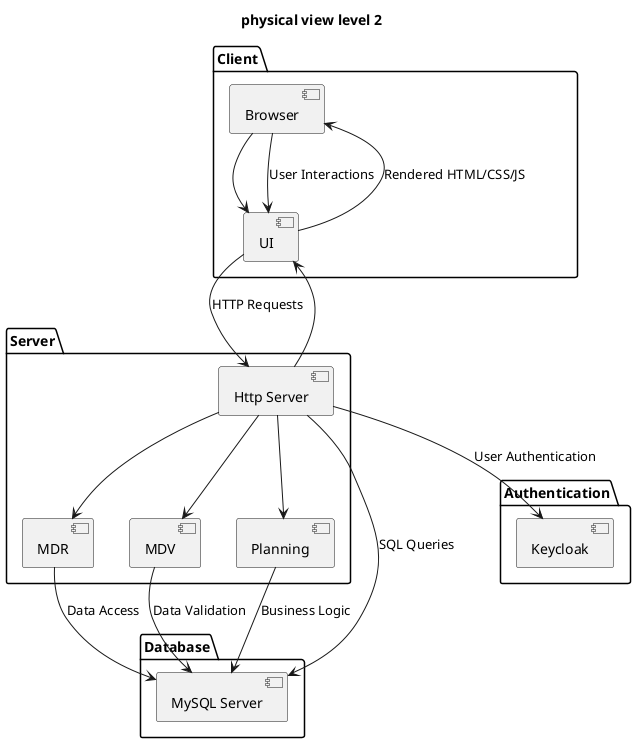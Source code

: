 @startuml namespace physical view level 2
title physical view level 2

package "Client" {
    [Browser] --> [UI]
}

package "Server" {
    [Http Server] --> [MDR]
    [Http Server] --> [MDV]
    [Http Server] --> [Planning]
    [Http Server] --> [UI]
}

package "Database" {
    [MySQL Server]
}

[UI] --> [Http Server] : HTTP Requests
[Http Server] --> [MySQL Server] : SQL Queries

[Browser] --> [UI] : User Interactions
[UI] --> [Browser] : Rendered HTML/CSS/JS

[MDR] --> [MySQL Server] : Data Access
[MDV] --> [MySQL Server] : Data Validation
[Planning] --> [MySQL Server] : Business Logic

package "Authentication" {
    [Keycloak]
}

[Http Server] --> [Keycloak] : User Authentication
@enduml